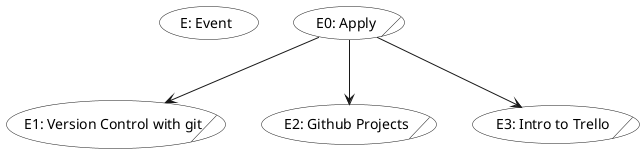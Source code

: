 @startuml "Apply"

skinparam usecase {
BackgroundColor transparent
shadowing false
}
(E: Event)

(E0: Apply)/ as E0 
(E1: Version Control with git)/ as E1 

(E2: Github Projects)/ as E2
(E3: Intro to Trello)/ as E3 


E0 --> E1

E0 --> E2
E0 --> E3




@enduml


